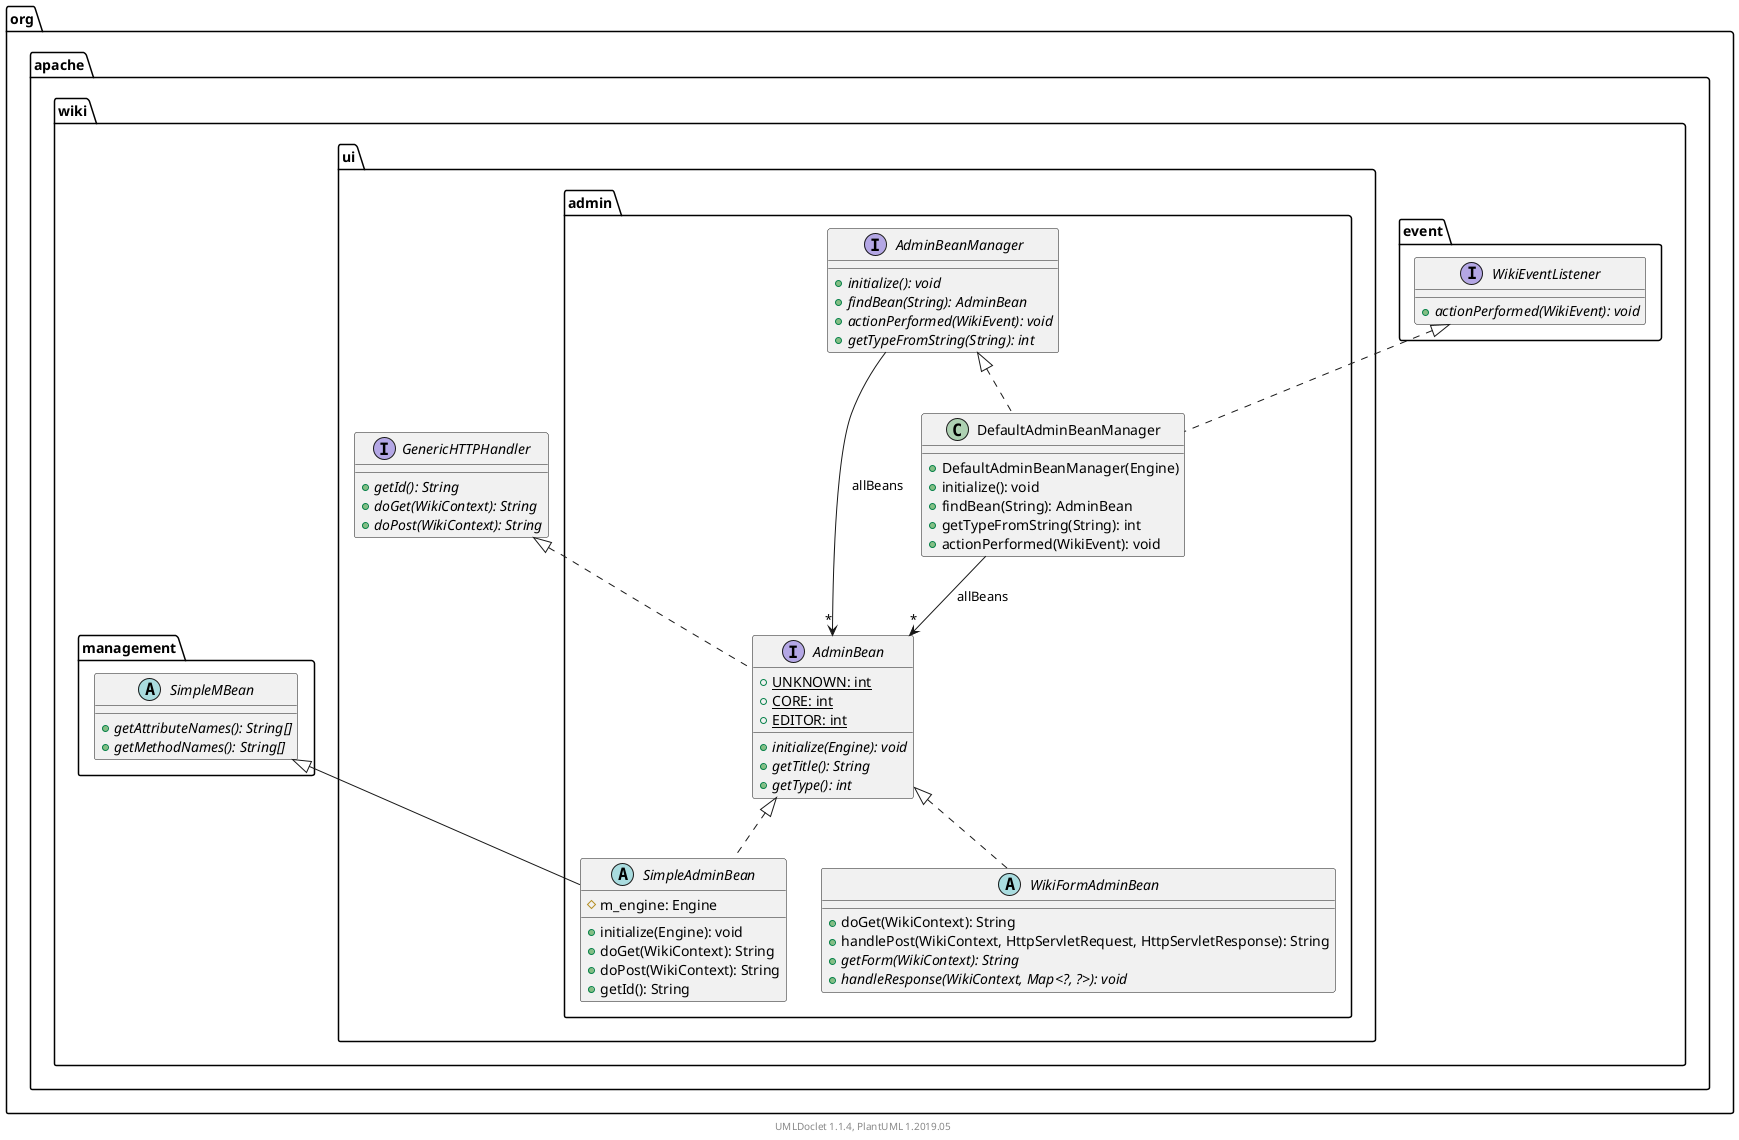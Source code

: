 @startuml

    namespace org.apache.wiki.ui.admin {

        interface AdminBeanManager [[AdminBeanManager.html]] {
            {abstract} +initialize(): void
            {abstract} +findBean(String): AdminBean
            {abstract} +actionPerformed(WikiEvent): void
            {abstract} +getTypeFromString(String): int
        }

        interface AdminBean [[AdminBean.html]] {
            {static} +UNKNOWN: int
            {static} +CORE: int
            {static} +EDITOR: int
            {abstract} +initialize(Engine): void
            {abstract} +getTitle(): String
            {abstract} +getType(): int
        }

        abstract class WikiFormAdminBean [[WikiFormAdminBean.html]] {
            +doGet(WikiContext): String
            +handlePost(WikiContext, HttpServletRequest, HttpServletResponse): String
            {abstract} +getForm(WikiContext): String
            {abstract} +handleResponse(WikiContext, Map<?, ?>): void
        }

        class DefaultAdminBeanManager [[DefaultAdminBeanManager.html]] {
            +DefaultAdminBeanManager(Engine)
            +initialize(): void
            +findBean(String): AdminBean
            +getTypeFromString(String): int
            +actionPerformed(WikiEvent): void
        }

        abstract class SimpleAdminBean [[SimpleAdminBean.html]] {
            #m_engine: Engine
            +initialize(Engine): void
            +doGet(WikiContext): String
            +doPost(WikiContext): String
            +getId(): String
        }

        interface org.apache.wiki.ui.GenericHTTPHandler {
            {abstract} +getId(): String
            {abstract} +doGet(WikiContext): String
            {abstract} +doPost(WikiContext): String
        }
        org.apache.wiki.ui.GenericHTTPHandler <|.. AdminBean

        AdminBean <|.. WikiFormAdminBean

        interface org.apache.wiki.event.WikiEventListener {
            {abstract} +actionPerformed(WikiEvent): void
        }
        org.apache.wiki.event.WikiEventListener <|.. DefaultAdminBeanManager

        AdminBeanManager <|.. DefaultAdminBeanManager

        abstract class org.apache.wiki.management.SimpleMBean {
            {abstract} +getAttributeNames(): String[]
            {abstract} +getMethodNames(): String[]
        }
        org.apache.wiki.management.SimpleMBean <|-- SimpleAdminBean

        AdminBean <|.. SimpleAdminBean

        AdminBeanManager --> "*" AdminBean: allBeans

        DefaultAdminBeanManager --> "*" AdminBean: allBeans

    }


    center footer UMLDoclet 1.1.4, PlantUML 1.2019.05
@enduml
